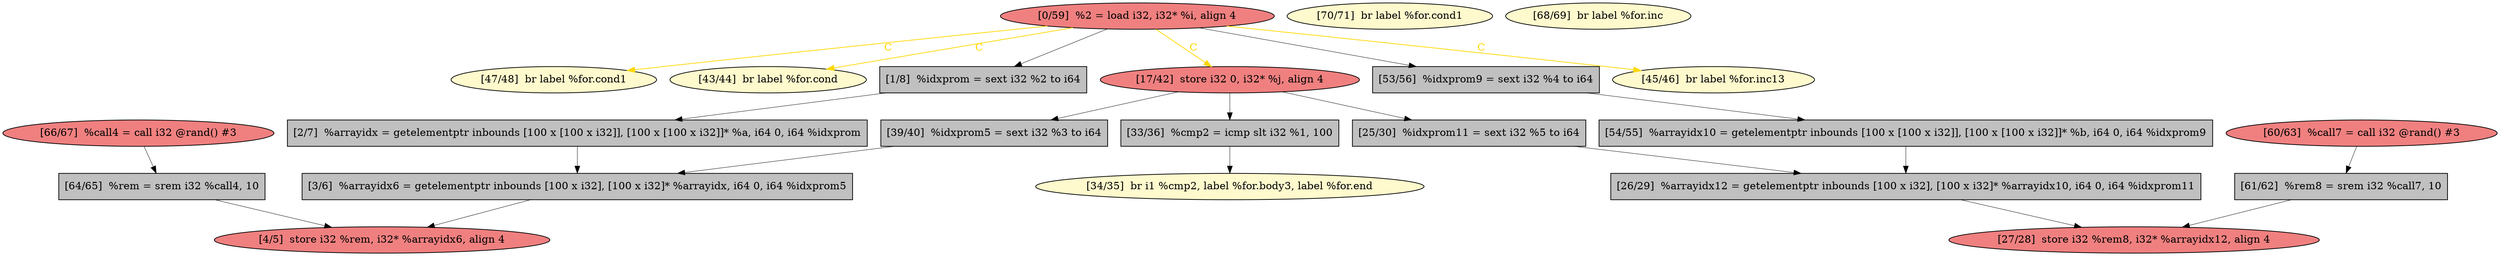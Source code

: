 
digraph G {


node1283 [fillcolor=grey,label="[61/62]  %rem8 = srem i32 %call7, 10",shape=rectangle,style=filled ]
node1280 [fillcolor=lemonchiffon,label="[47/48]  br label %for.cond1",shape=ellipse,style=filled ]
node1267 [fillcolor=lemonchiffon,label="[34/35]  br i1 %cmp2, label %for.body3, label %for.end",shape=ellipse,style=filled ]
node1286 [fillcolor=grey,label="[39/40]  %idxprom5 = sext i32 %3 to i64",shape=rectangle,style=filled ]
node1284 [fillcolor=lightcoral,label="[60/63]  %call7 = call i32 @rand() #3",shape=ellipse,style=filled ]
node1269 [fillcolor=grey,label="[54/55]  %arrayidx10 = getelementptr inbounds [100 x [100 x i32]], [100 x [100 x i32]]* %b, i64 0, i64 %idxprom9",shape=rectangle,style=filled ]
node1285 [fillcolor=lightcoral,label="[0/59]  %2 = load i32, i32* %i, align 4",shape=ellipse,style=filled ]
node1282 [fillcolor=lemonchiffon,label="[43/44]  br label %for.cond",shape=ellipse,style=filled ]
node1268 [fillcolor=lightcoral,label="[17/42]  store i32 0, i32* %j, align 4",shape=ellipse,style=filled ]
node1276 [fillcolor=lightcoral,label="[27/28]  store i32 %rem8, i32* %arrayidx12, align 4",shape=ellipse,style=filled ]
node1266 [fillcolor=grey,label="[3/6]  %arrayidx6 = getelementptr inbounds [100 x i32], [100 x i32]* %arrayidx, i64 0, i64 %idxprom5",shape=rectangle,style=filled ]
node1264 [fillcolor=grey,label="[33/36]  %cmp2 = icmp slt i32 %1, 100",shape=rectangle,style=filled ]
node1277 [fillcolor=lemonchiffon,label="[70/71]  br label %for.cond1",shape=ellipse,style=filled ]
node1265 [fillcolor=grey,label="[1/8]  %idxprom = sext i32 %2 to i64",shape=rectangle,style=filled ]
node1270 [fillcolor=lightcoral,label="[4/5]  store i32 %rem, i32* %arrayidx6, align 4",shape=ellipse,style=filled ]
node1271 [fillcolor=grey,label="[53/56]  %idxprom9 = sext i32 %4 to i64",shape=rectangle,style=filled ]
node1279 [fillcolor=grey,label="[64/65]  %rem = srem i32 %call4, 10",shape=rectangle,style=filled ]
node1278 [fillcolor=lightcoral,label="[66/67]  %call4 = call i32 @rand() #3",shape=ellipse,style=filled ]
node1273 [fillcolor=lemonchiffon,label="[68/69]  br label %for.inc",shape=ellipse,style=filled ]
node1281 [fillcolor=grey,label="[2/7]  %arrayidx = getelementptr inbounds [100 x [100 x i32]], [100 x [100 x i32]]* %a, i64 0, i64 %idxprom",shape=rectangle,style=filled ]
node1272 [fillcolor=grey,label="[26/29]  %arrayidx12 = getelementptr inbounds [100 x i32], [100 x i32]* %arrayidx10, i64 0, i64 %idxprom11",shape=rectangle,style=filled ]
node1274 [fillcolor=lemonchiffon,label="[45/46]  br label %for.inc13",shape=ellipse,style=filled ]
node1275 [fillcolor=grey,label="[25/30]  %idxprom11 = sext i32 %5 to i64",shape=rectangle,style=filled ]

node1269->node1272 [style=solid,color=black,label="",penwidth=0.5,fontcolor=black ]
node1285->node1280 [style=solid,color=gold,label="C",penwidth=1.0,fontcolor=gold ]
node1285->node1282 [style=solid,color=gold,label="C",penwidth=1.0,fontcolor=gold ]
node1285->node1268 [style=solid,color=gold,label="C",penwidth=1.0,fontcolor=gold ]
node1285->node1265 [style=solid,color=black,label="",penwidth=0.5,fontcolor=black ]
node1283->node1276 [style=solid,color=black,label="",penwidth=0.5,fontcolor=black ]
node1271->node1269 [style=solid,color=black,label="",penwidth=0.5,fontcolor=black ]
node1264->node1267 [style=solid,color=black,label="",penwidth=0.5,fontcolor=black ]
node1272->node1276 [style=solid,color=black,label="",penwidth=0.5,fontcolor=black ]
node1268->node1275 [style=solid,color=black,label="",penwidth=0.5,fontcolor=black ]
node1284->node1283 [style=solid,color=black,label="",penwidth=0.5,fontcolor=black ]
node1286->node1266 [style=solid,color=black,label="",penwidth=0.5,fontcolor=black ]
node1279->node1270 [style=solid,color=black,label="",penwidth=0.5,fontcolor=black ]
node1285->node1271 [style=solid,color=black,label="",penwidth=0.5,fontcolor=black ]
node1281->node1266 [style=solid,color=black,label="",penwidth=0.5,fontcolor=black ]
node1278->node1279 [style=solid,color=black,label="",penwidth=0.5,fontcolor=black ]
node1268->node1286 [style=solid,color=black,label="",penwidth=0.5,fontcolor=black ]
node1266->node1270 [style=solid,color=black,label="",penwidth=0.5,fontcolor=black ]
node1285->node1274 [style=solid,color=gold,label="C",penwidth=1.0,fontcolor=gold ]
node1268->node1264 [style=solid,color=black,label="",penwidth=0.5,fontcolor=black ]
node1265->node1281 [style=solid,color=black,label="",penwidth=0.5,fontcolor=black ]
node1275->node1272 [style=solid,color=black,label="",penwidth=0.5,fontcolor=black ]


}
